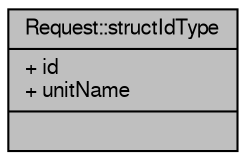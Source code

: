 digraph "Request::structIdType"
{
  bgcolor="transparent";
  edge [fontname="FreeSans",fontsize="10",labelfontname="FreeSans",labelfontsize="10"];
  node [fontname="FreeSans",fontsize="10",shape=record];
  Node1 [label="{Request::structIdType\n|+ id\l+ unitName\l|}",height=0.2,width=0.4,color="black", fillcolor="grey75", style="filled" fontcolor="black"];
}
